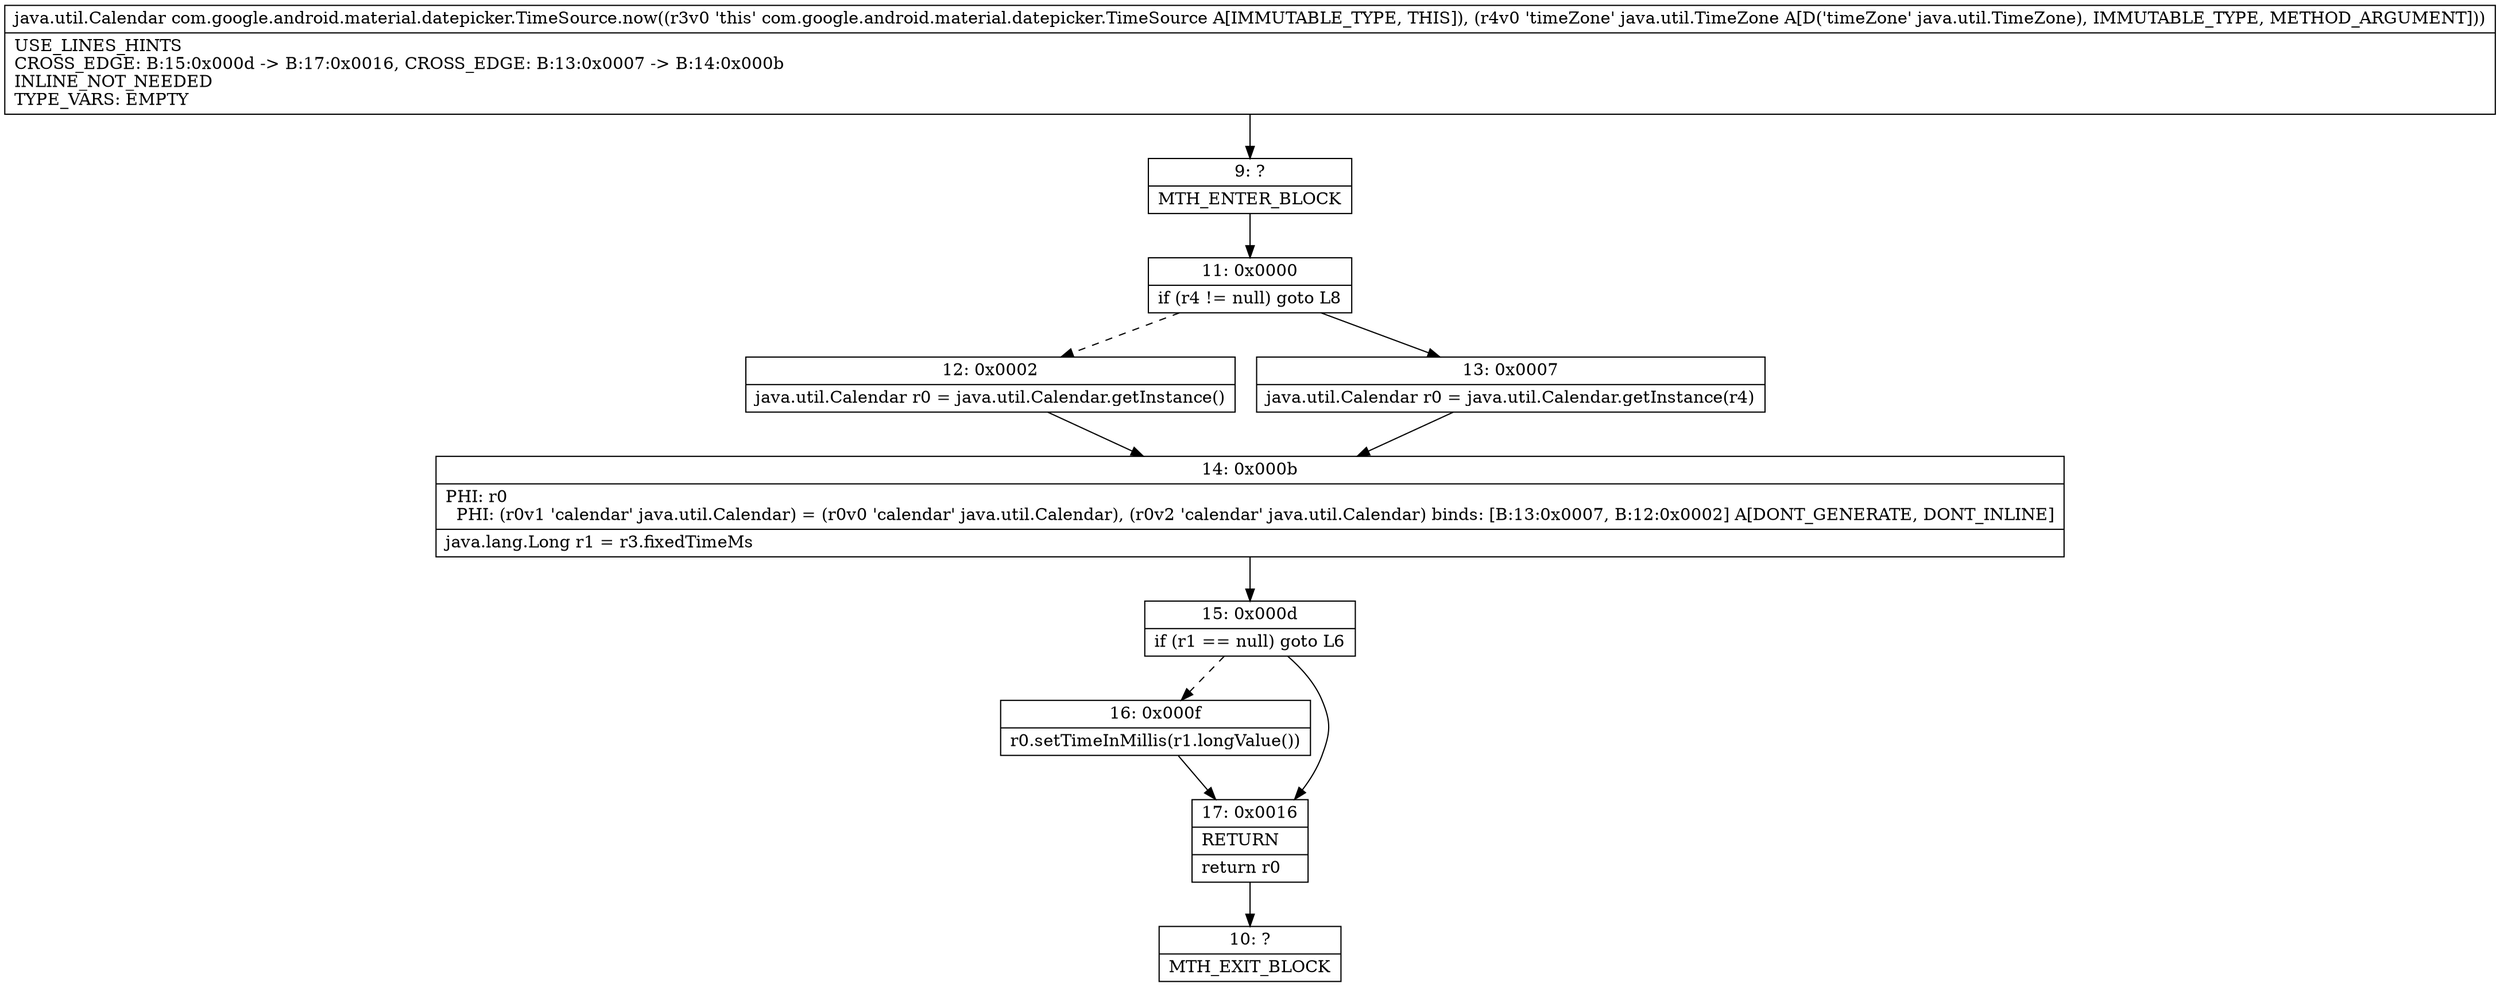 digraph "CFG forcom.google.android.material.datepicker.TimeSource.now(Ljava\/util\/TimeZone;)Ljava\/util\/Calendar;" {
Node_9 [shape=record,label="{9\:\ ?|MTH_ENTER_BLOCK\l}"];
Node_11 [shape=record,label="{11\:\ 0x0000|if (r4 != null) goto L8\l}"];
Node_12 [shape=record,label="{12\:\ 0x0002|java.util.Calendar r0 = java.util.Calendar.getInstance()\l}"];
Node_14 [shape=record,label="{14\:\ 0x000b|PHI: r0 \l  PHI: (r0v1 'calendar' java.util.Calendar) = (r0v0 'calendar' java.util.Calendar), (r0v2 'calendar' java.util.Calendar) binds: [B:13:0x0007, B:12:0x0002] A[DONT_GENERATE, DONT_INLINE]\l|java.lang.Long r1 = r3.fixedTimeMs\l}"];
Node_15 [shape=record,label="{15\:\ 0x000d|if (r1 == null) goto L6\l}"];
Node_16 [shape=record,label="{16\:\ 0x000f|r0.setTimeInMillis(r1.longValue())\l}"];
Node_17 [shape=record,label="{17\:\ 0x0016|RETURN\l|return r0\l}"];
Node_10 [shape=record,label="{10\:\ ?|MTH_EXIT_BLOCK\l}"];
Node_13 [shape=record,label="{13\:\ 0x0007|java.util.Calendar r0 = java.util.Calendar.getInstance(r4)\l}"];
MethodNode[shape=record,label="{java.util.Calendar com.google.android.material.datepicker.TimeSource.now((r3v0 'this' com.google.android.material.datepicker.TimeSource A[IMMUTABLE_TYPE, THIS]), (r4v0 'timeZone' java.util.TimeZone A[D('timeZone' java.util.TimeZone), IMMUTABLE_TYPE, METHOD_ARGUMENT]))  | USE_LINES_HINTS\lCROSS_EDGE: B:15:0x000d \-\> B:17:0x0016, CROSS_EDGE: B:13:0x0007 \-\> B:14:0x000b\lINLINE_NOT_NEEDED\lTYPE_VARS: EMPTY\l}"];
MethodNode -> Node_9;Node_9 -> Node_11;
Node_11 -> Node_12[style=dashed];
Node_11 -> Node_13;
Node_12 -> Node_14;
Node_14 -> Node_15;
Node_15 -> Node_16[style=dashed];
Node_15 -> Node_17;
Node_16 -> Node_17;
Node_17 -> Node_10;
Node_13 -> Node_14;
}

